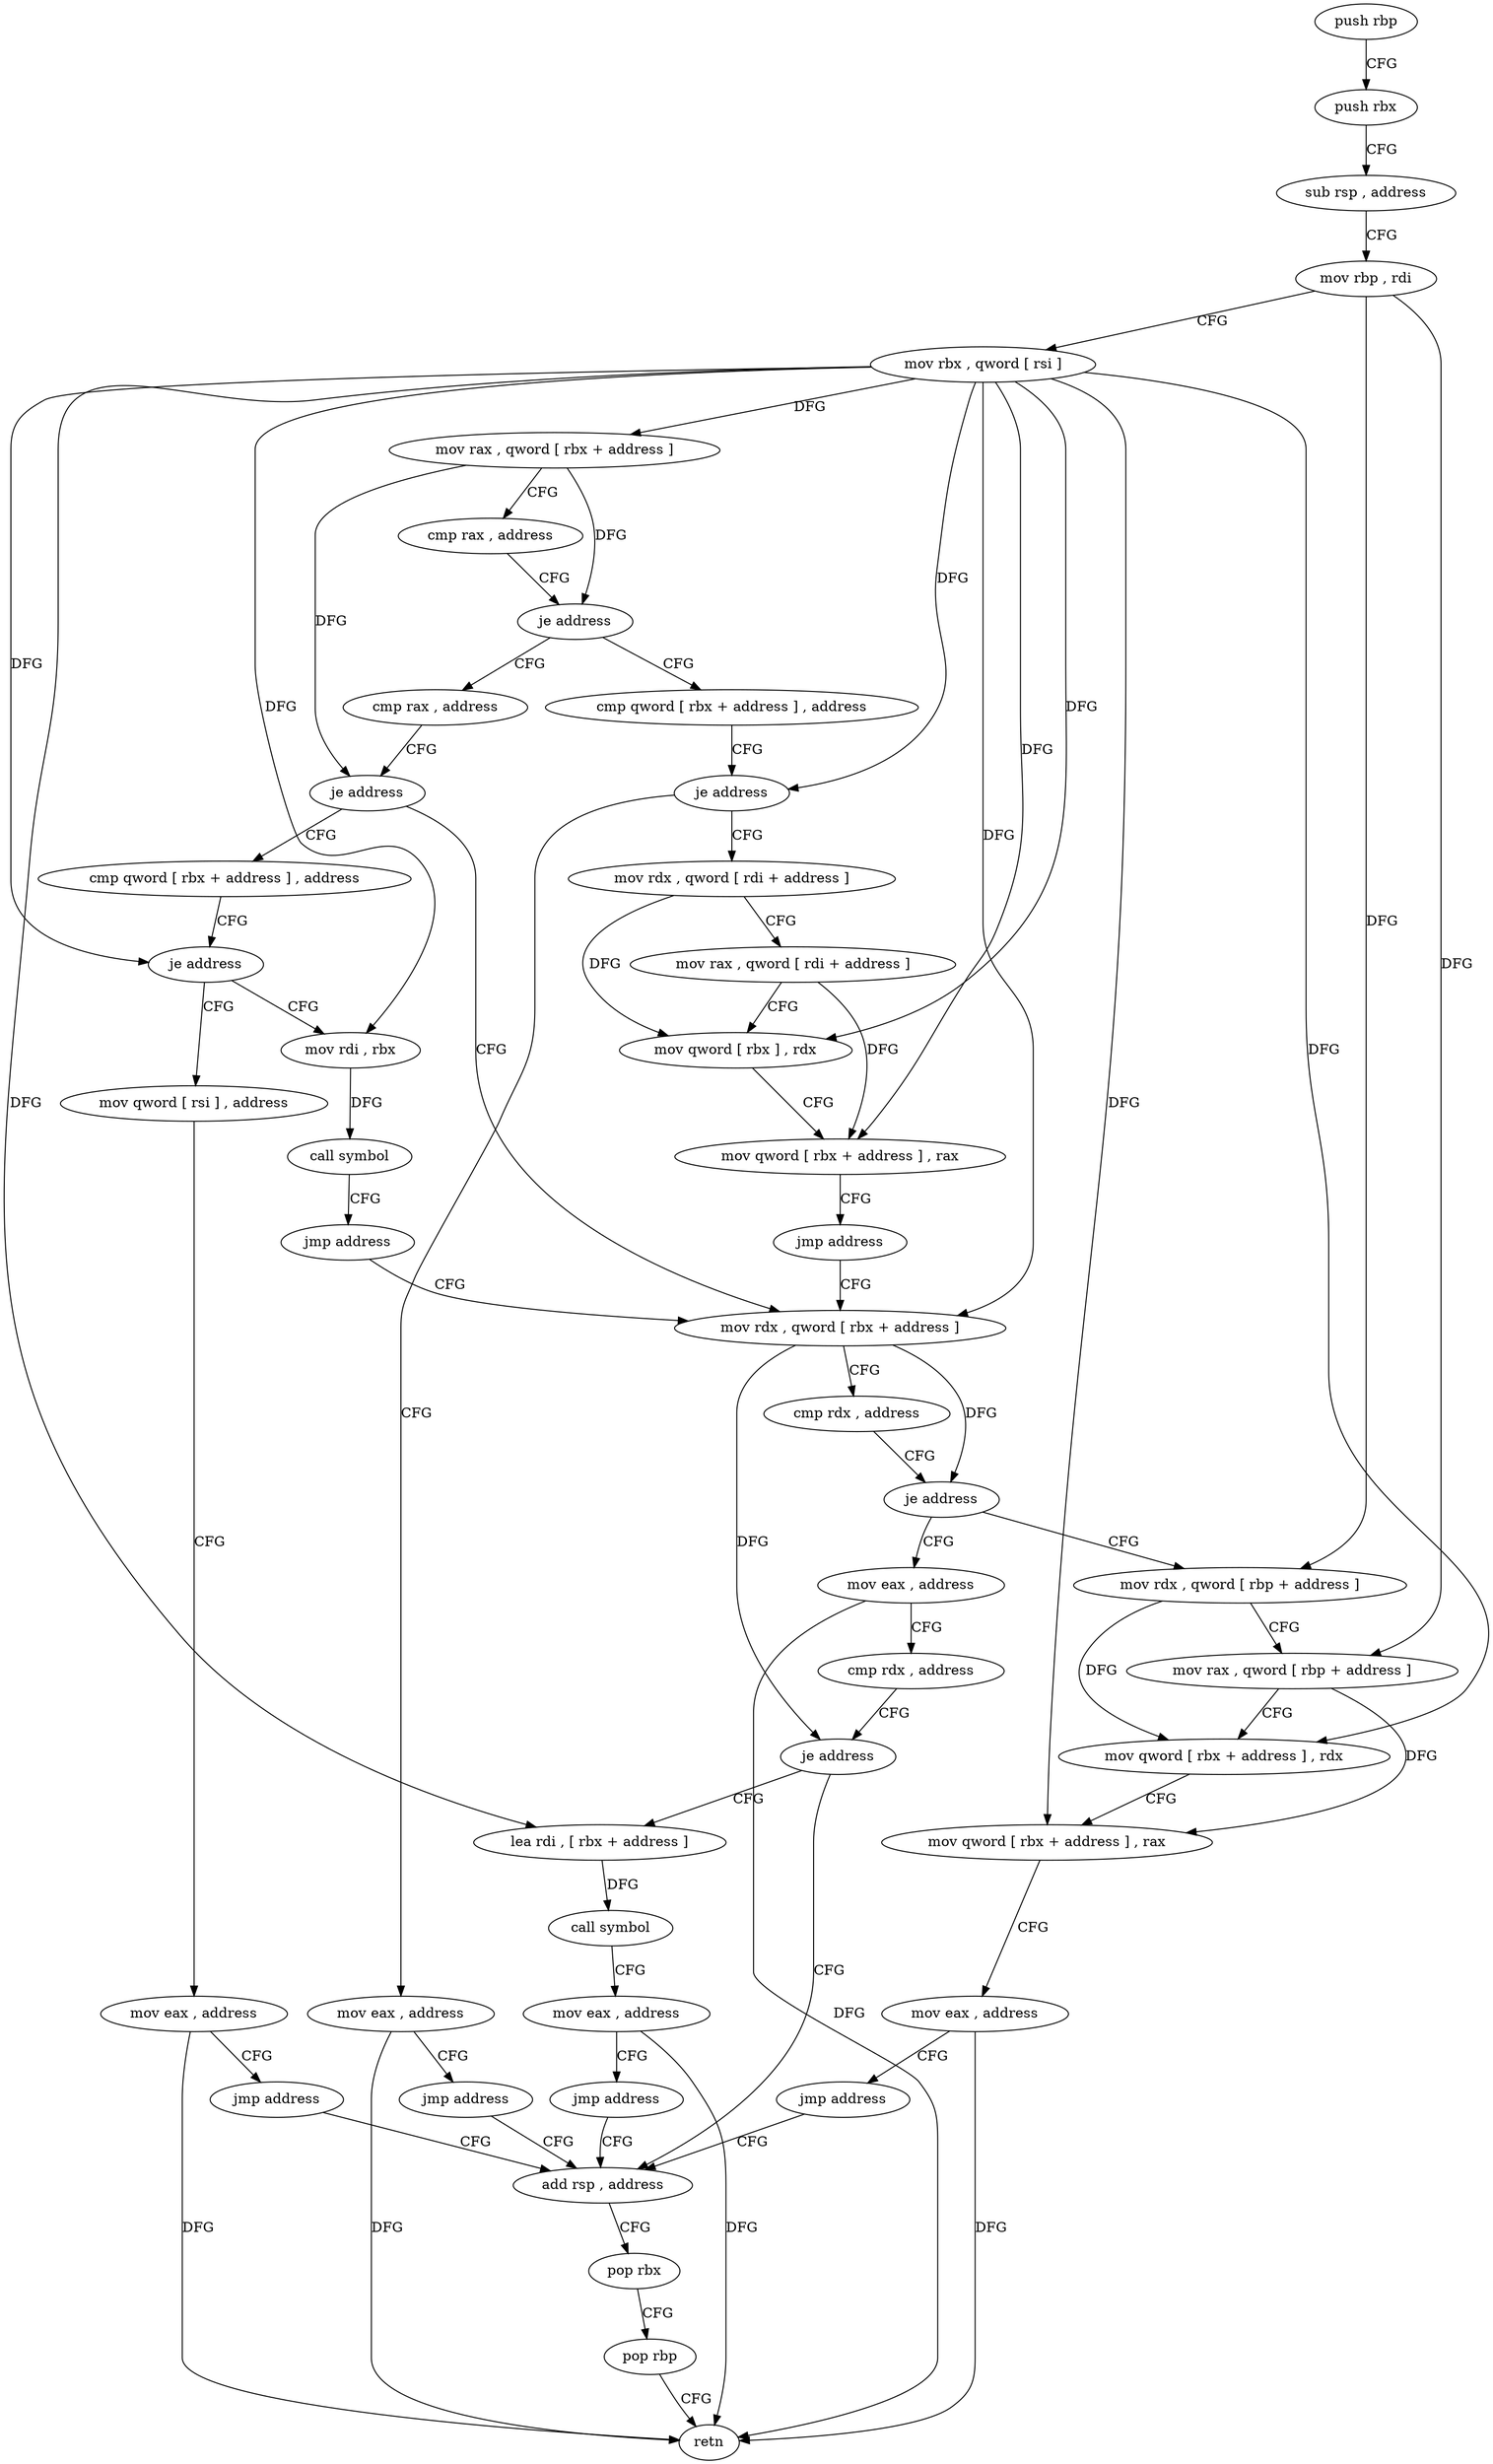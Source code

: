 digraph "func" {
"4286635" [label = "push rbp" ]
"4286636" [label = "push rbx" ]
"4286637" [label = "sub rsp , address" ]
"4286641" [label = "mov rbp , rdi" ]
"4286644" [label = "mov rbx , qword [ rsi ]" ]
"4286647" [label = "mov rax , qword [ rbx + address ]" ]
"4286651" [label = "cmp rax , address" ]
"4286657" [label = "je address" ]
"4286701" [label = "cmp qword [ rbx + address ] , address" ]
"4286659" [label = "cmp rax , address" ]
"4286709" [label = "je address" ]
"4286801" [label = "mov eax , address" ]
"4286711" [label = "mov rdx , qword [ rdi + address ]" ]
"4286665" [label = "je address" ]
"4286728" [label = "cmp qword [ rbx + address ] , address" ]
"4286667" [label = "mov rdx , qword [ rbx + address ]" ]
"4286806" [label = "jmp address" ]
"4286694" [label = "add rsp , address" ]
"4286715" [label = "mov rax , qword [ rdi + address ]" ]
"4286719" [label = "mov qword [ rbx ] , rdx" ]
"4286722" [label = "mov qword [ rbx + address ] , rax" ]
"4286726" [label = "jmp address" ]
"4286736" [label = "je address" ]
"4286748" [label = "mov qword [ rsi ] , address" ]
"4286738" [label = "mov rdi , rbx" ]
"4286671" [label = "cmp rdx , address" ]
"4286678" [label = "je address" ]
"4286762" [label = "mov rdx , qword [ rbp + address ]" ]
"4286680" [label = "mov eax , address" ]
"4286698" [label = "pop rbx" ]
"4286699" [label = "pop rbp" ]
"4286700" [label = "retn" ]
"4286755" [label = "mov eax , address" ]
"4286760" [label = "jmp address" ]
"4286741" [label = "call symbol" ]
"4286746" [label = "jmp address" ]
"4286766" [label = "mov rax , qword [ rbp + address ]" ]
"4286770" [label = "mov qword [ rbx + address ] , rdx" ]
"4286774" [label = "mov qword [ rbx + address ] , rax" ]
"4286778" [label = "mov eax , address" ]
"4286783" [label = "jmp address" ]
"4286685" [label = "cmp rdx , address" ]
"4286692" [label = "je address" ]
"4286785" [label = "lea rdi , [ rbx + address ]" ]
"4286789" [label = "call symbol" ]
"4286794" [label = "mov eax , address" ]
"4286799" [label = "jmp address" ]
"4286635" -> "4286636" [ label = "CFG" ]
"4286636" -> "4286637" [ label = "CFG" ]
"4286637" -> "4286641" [ label = "CFG" ]
"4286641" -> "4286644" [ label = "CFG" ]
"4286641" -> "4286762" [ label = "DFG" ]
"4286641" -> "4286766" [ label = "DFG" ]
"4286644" -> "4286647" [ label = "DFG" ]
"4286644" -> "4286709" [ label = "DFG" ]
"4286644" -> "4286719" [ label = "DFG" ]
"4286644" -> "4286722" [ label = "DFG" ]
"4286644" -> "4286736" [ label = "DFG" ]
"4286644" -> "4286667" [ label = "DFG" ]
"4286644" -> "4286738" [ label = "DFG" ]
"4286644" -> "4286770" [ label = "DFG" ]
"4286644" -> "4286774" [ label = "DFG" ]
"4286644" -> "4286785" [ label = "DFG" ]
"4286647" -> "4286651" [ label = "CFG" ]
"4286647" -> "4286657" [ label = "DFG" ]
"4286647" -> "4286665" [ label = "DFG" ]
"4286651" -> "4286657" [ label = "CFG" ]
"4286657" -> "4286701" [ label = "CFG" ]
"4286657" -> "4286659" [ label = "CFG" ]
"4286701" -> "4286709" [ label = "CFG" ]
"4286659" -> "4286665" [ label = "CFG" ]
"4286709" -> "4286801" [ label = "CFG" ]
"4286709" -> "4286711" [ label = "CFG" ]
"4286801" -> "4286806" [ label = "CFG" ]
"4286801" -> "4286700" [ label = "DFG" ]
"4286711" -> "4286715" [ label = "CFG" ]
"4286711" -> "4286719" [ label = "DFG" ]
"4286665" -> "4286728" [ label = "CFG" ]
"4286665" -> "4286667" [ label = "CFG" ]
"4286728" -> "4286736" [ label = "CFG" ]
"4286667" -> "4286671" [ label = "CFG" ]
"4286667" -> "4286678" [ label = "DFG" ]
"4286667" -> "4286692" [ label = "DFG" ]
"4286806" -> "4286694" [ label = "CFG" ]
"4286694" -> "4286698" [ label = "CFG" ]
"4286715" -> "4286719" [ label = "CFG" ]
"4286715" -> "4286722" [ label = "DFG" ]
"4286719" -> "4286722" [ label = "CFG" ]
"4286722" -> "4286726" [ label = "CFG" ]
"4286726" -> "4286667" [ label = "CFG" ]
"4286736" -> "4286748" [ label = "CFG" ]
"4286736" -> "4286738" [ label = "CFG" ]
"4286748" -> "4286755" [ label = "CFG" ]
"4286738" -> "4286741" [ label = "DFG" ]
"4286671" -> "4286678" [ label = "CFG" ]
"4286678" -> "4286762" [ label = "CFG" ]
"4286678" -> "4286680" [ label = "CFG" ]
"4286762" -> "4286766" [ label = "CFG" ]
"4286762" -> "4286770" [ label = "DFG" ]
"4286680" -> "4286685" [ label = "CFG" ]
"4286680" -> "4286700" [ label = "DFG" ]
"4286698" -> "4286699" [ label = "CFG" ]
"4286699" -> "4286700" [ label = "CFG" ]
"4286755" -> "4286760" [ label = "CFG" ]
"4286755" -> "4286700" [ label = "DFG" ]
"4286760" -> "4286694" [ label = "CFG" ]
"4286741" -> "4286746" [ label = "CFG" ]
"4286746" -> "4286667" [ label = "CFG" ]
"4286766" -> "4286770" [ label = "CFG" ]
"4286766" -> "4286774" [ label = "DFG" ]
"4286770" -> "4286774" [ label = "CFG" ]
"4286774" -> "4286778" [ label = "CFG" ]
"4286778" -> "4286783" [ label = "CFG" ]
"4286778" -> "4286700" [ label = "DFG" ]
"4286783" -> "4286694" [ label = "CFG" ]
"4286685" -> "4286692" [ label = "CFG" ]
"4286692" -> "4286785" [ label = "CFG" ]
"4286692" -> "4286694" [ label = "CFG" ]
"4286785" -> "4286789" [ label = "DFG" ]
"4286789" -> "4286794" [ label = "CFG" ]
"4286794" -> "4286799" [ label = "CFG" ]
"4286794" -> "4286700" [ label = "DFG" ]
"4286799" -> "4286694" [ label = "CFG" ]
}
